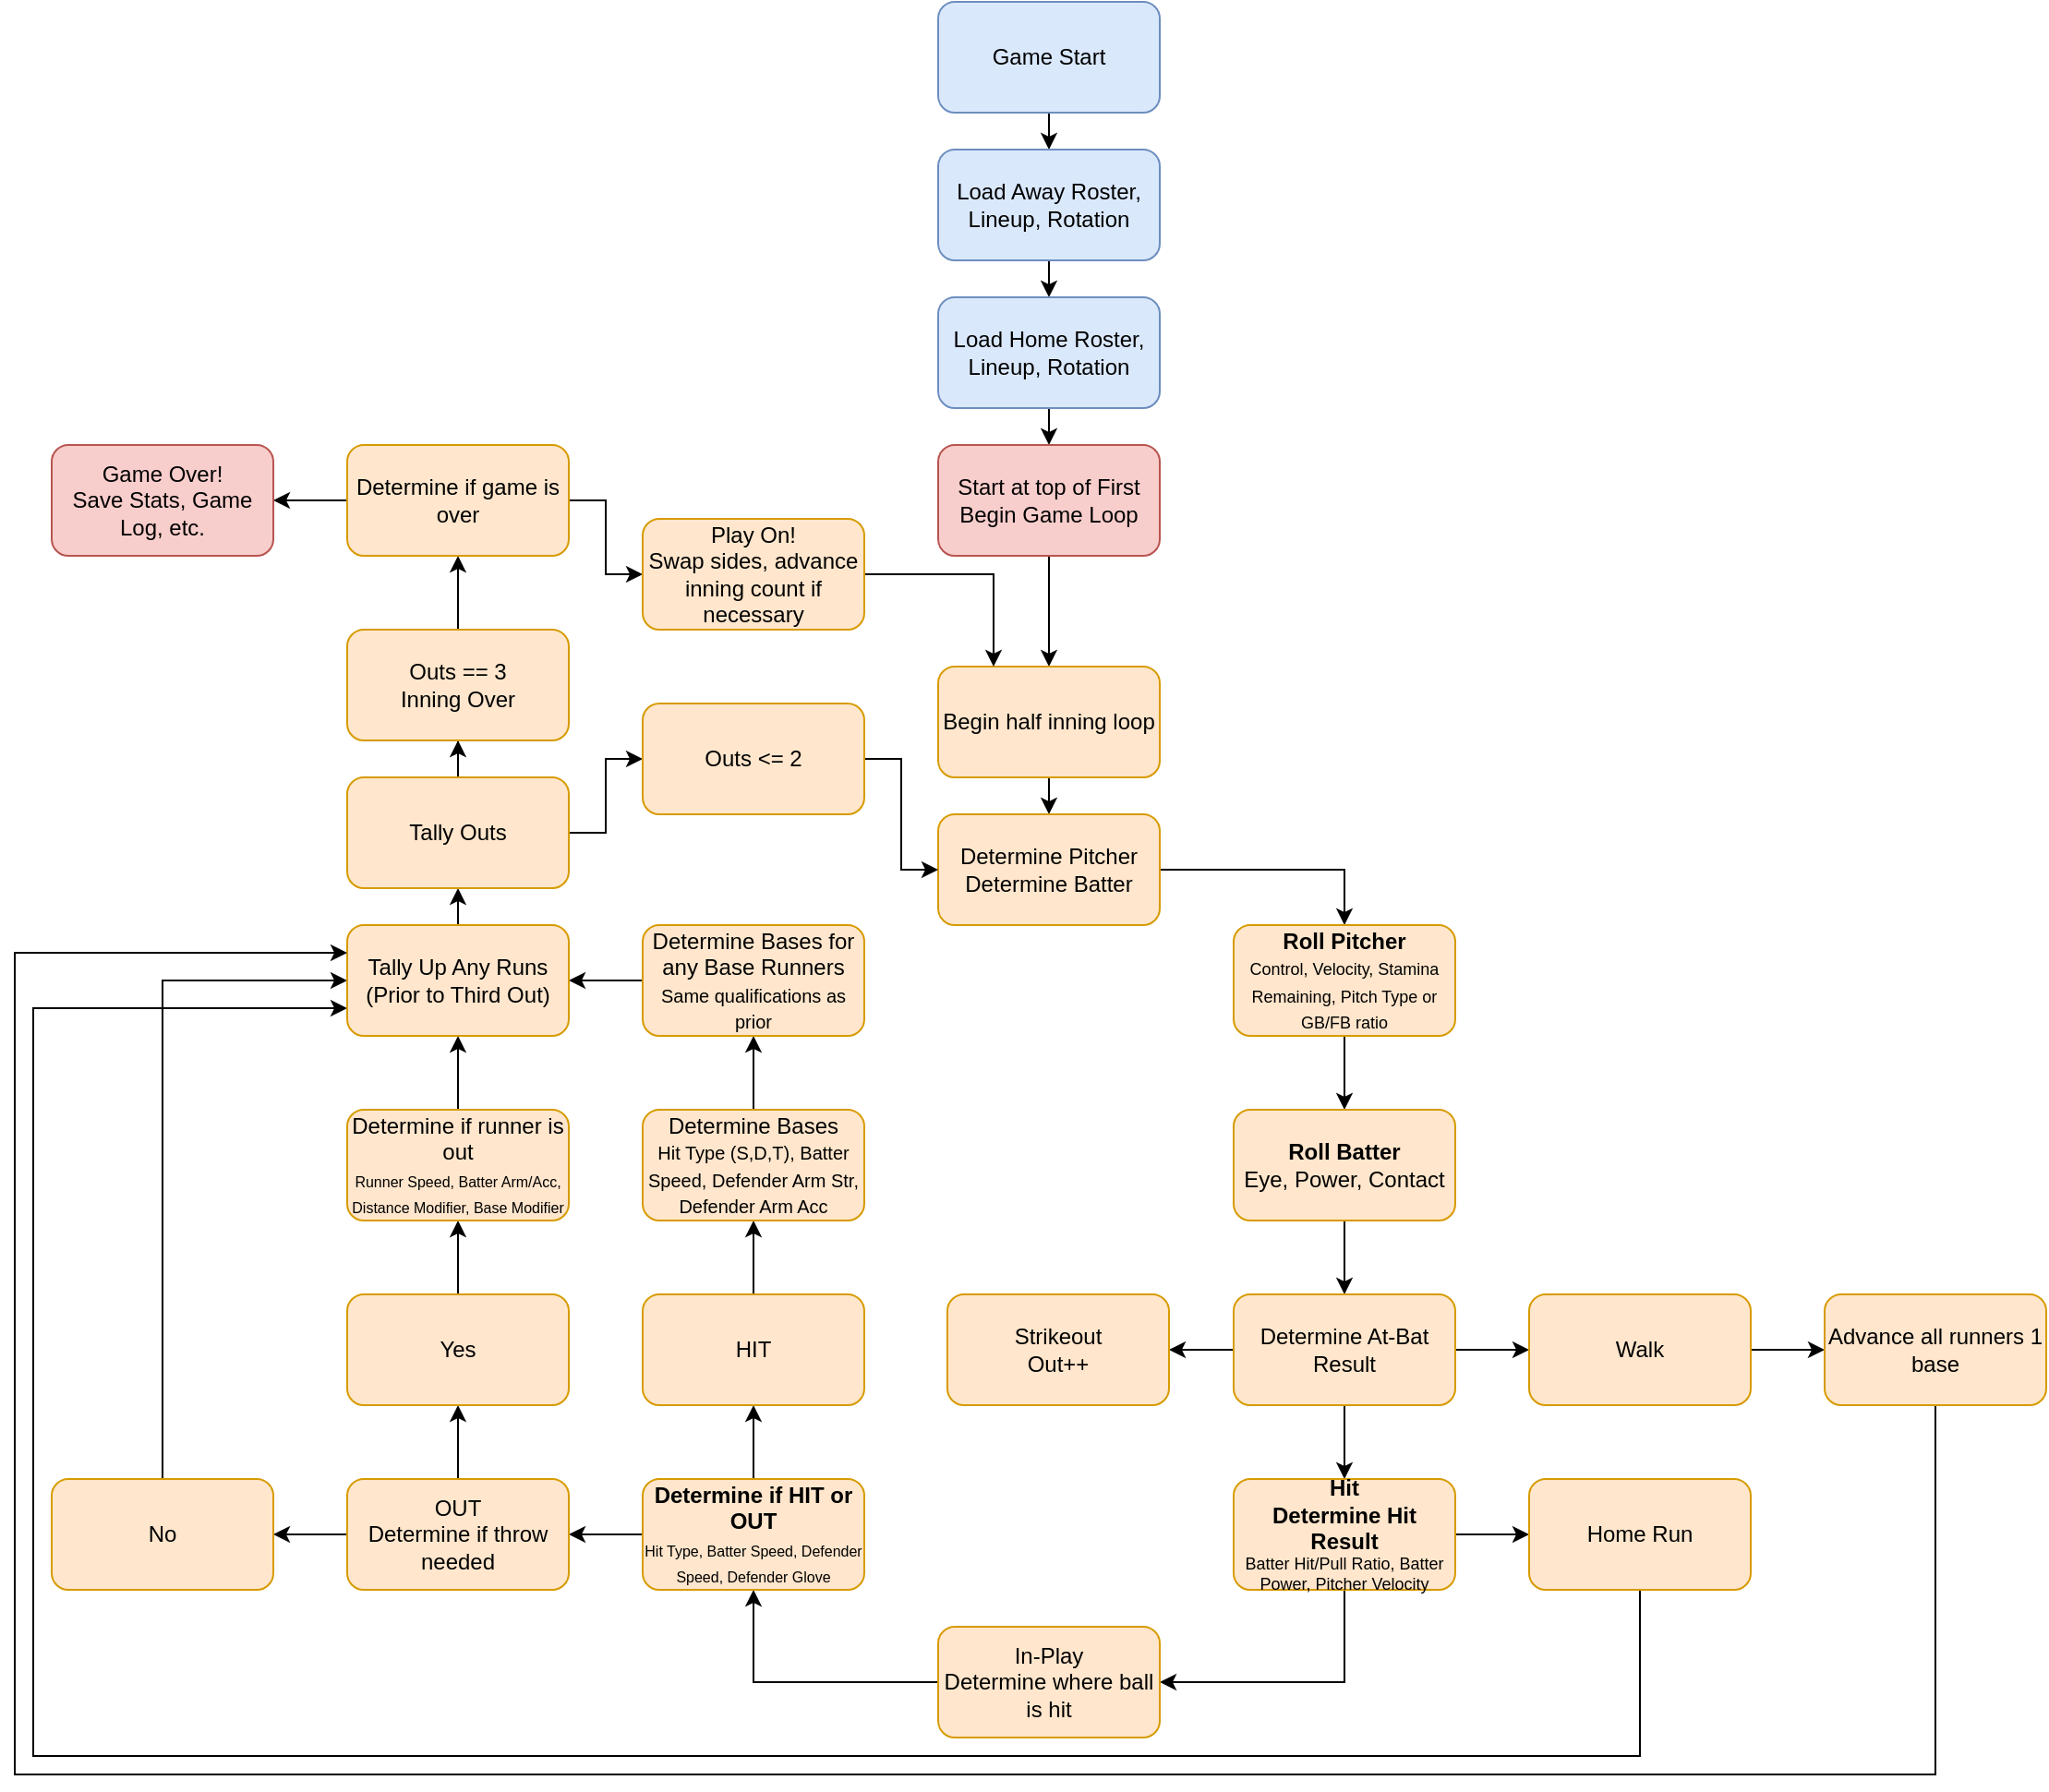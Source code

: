 <mxfile version="22.1.4" type="github">
  <diagram name="Page-1" id="uJzx6AROpPO-cn1wdiMp">
    <mxGraphModel dx="2284" dy="782" grid="1" gridSize="10" guides="1" tooltips="1" connect="1" arrows="1" fold="1" page="1" pageScale="1" pageWidth="850" pageHeight="1100" math="0" shadow="0">
      <root>
        <mxCell id="0" />
        <mxCell id="1" parent="0" />
        <mxCell id="3AJxVv07JlzmyXNLepOK-4" style="edgeStyle=orthogonalEdgeStyle;rounded=0;orthogonalLoop=1;jettySize=auto;html=1;exitX=0.5;exitY=1;exitDx=0;exitDy=0;entryX=0.5;entryY=0;entryDx=0;entryDy=0;" edge="1" parent="1" source="3AJxVv07JlzmyXNLepOK-1" target="3AJxVv07JlzmyXNLepOK-2">
          <mxGeometry relative="1" as="geometry" />
        </mxCell>
        <mxCell id="3AJxVv07JlzmyXNLepOK-1" value="&lt;div&gt;Game Start&lt;/div&gt;" style="rounded=1;whiteSpace=wrap;html=1;fillColor=#dae8fc;strokeColor=#6c8ebf;" vertex="1" parent="1">
          <mxGeometry x="360" y="80" width="120" height="60" as="geometry" />
        </mxCell>
        <mxCell id="3AJxVv07JlzmyXNLepOK-5" style="edgeStyle=orthogonalEdgeStyle;rounded=0;orthogonalLoop=1;jettySize=auto;html=1;exitX=0.5;exitY=1;exitDx=0;exitDy=0;entryX=0.5;entryY=0;entryDx=0;entryDy=0;" edge="1" parent="1" source="3AJxVv07JlzmyXNLepOK-2" target="3AJxVv07JlzmyXNLepOK-3">
          <mxGeometry relative="1" as="geometry" />
        </mxCell>
        <mxCell id="3AJxVv07JlzmyXNLepOK-2" value="Load Away Roster, Lineup, Rotation" style="rounded=1;whiteSpace=wrap;html=1;fillColor=#dae8fc;strokeColor=#6c8ebf;" vertex="1" parent="1">
          <mxGeometry x="360" y="160" width="120" height="60" as="geometry" />
        </mxCell>
        <mxCell id="3AJxVv07JlzmyXNLepOK-7" style="edgeStyle=orthogonalEdgeStyle;rounded=0;orthogonalLoop=1;jettySize=auto;html=1;exitX=0.5;exitY=1;exitDx=0;exitDy=0;entryX=0.5;entryY=0;entryDx=0;entryDy=0;" edge="1" parent="1" source="3AJxVv07JlzmyXNLepOK-3" target="3AJxVv07JlzmyXNLepOK-6">
          <mxGeometry relative="1" as="geometry" />
        </mxCell>
        <mxCell id="3AJxVv07JlzmyXNLepOK-3" value="Load Home Roster, Lineup, Rotation" style="rounded=1;whiteSpace=wrap;html=1;fillColor=#dae8fc;strokeColor=#6c8ebf;" vertex="1" parent="1">
          <mxGeometry x="360" y="240" width="120" height="60" as="geometry" />
        </mxCell>
        <mxCell id="3AJxVv07JlzmyXNLepOK-14" style="edgeStyle=orthogonalEdgeStyle;rounded=0;orthogonalLoop=1;jettySize=auto;html=1;exitX=0.5;exitY=1;exitDx=0;exitDy=0;" edge="1" parent="1" source="3AJxVv07JlzmyXNLepOK-6" target="3AJxVv07JlzmyXNLepOK-13">
          <mxGeometry relative="1" as="geometry" />
        </mxCell>
        <mxCell id="3AJxVv07JlzmyXNLepOK-6" value="&lt;div&gt;Start at top of First&lt;/div&gt;&lt;div&gt;Begin Game Loop&lt;br&gt;&lt;/div&gt;" style="rounded=1;whiteSpace=wrap;html=1;fillColor=#f8cecc;strokeColor=#b85450;" vertex="1" parent="1">
          <mxGeometry x="360" y="320" width="120" height="60" as="geometry" />
        </mxCell>
        <mxCell id="3AJxVv07JlzmyXNLepOK-17" style="edgeStyle=orthogonalEdgeStyle;rounded=0;orthogonalLoop=1;jettySize=auto;html=1;exitX=0.5;exitY=1;exitDx=0;exitDy=0;entryX=0.5;entryY=0;entryDx=0;entryDy=0;" edge="1" parent="1" source="3AJxVv07JlzmyXNLepOK-13" target="3AJxVv07JlzmyXNLepOK-16">
          <mxGeometry relative="1" as="geometry" />
        </mxCell>
        <mxCell id="3AJxVv07JlzmyXNLepOK-13" value="&lt;div&gt;Begin half inning loop&lt;/div&gt;" style="rounded=1;whiteSpace=wrap;html=1;fillColor=#ffe6cc;strokeColor=#d79b00;" vertex="1" parent="1">
          <mxGeometry x="360" y="440" width="120" height="60" as="geometry" />
        </mxCell>
        <mxCell id="3AJxVv07JlzmyXNLepOK-20" style="edgeStyle=orthogonalEdgeStyle;rounded=0;orthogonalLoop=1;jettySize=auto;html=1;exitX=1;exitY=0.5;exitDx=0;exitDy=0;entryX=0.5;entryY=0;entryDx=0;entryDy=0;" edge="1" parent="1" source="3AJxVv07JlzmyXNLepOK-16" target="3AJxVv07JlzmyXNLepOK-18">
          <mxGeometry relative="1" as="geometry" />
        </mxCell>
        <mxCell id="3AJxVv07JlzmyXNLepOK-16" value="&lt;div&gt;Determine Pitcher&lt;/div&gt;&lt;div&gt;Determine Batter&lt;br&gt;&lt;/div&gt;" style="rounded=1;whiteSpace=wrap;html=1;fillColor=#ffe6cc;strokeColor=#d79b00;" vertex="1" parent="1">
          <mxGeometry x="360" y="520" width="120" height="60" as="geometry" />
        </mxCell>
        <mxCell id="3AJxVv07JlzmyXNLepOK-24" style="edgeStyle=orthogonalEdgeStyle;rounded=0;orthogonalLoop=1;jettySize=auto;html=1;exitX=0.5;exitY=1;exitDx=0;exitDy=0;entryX=0.5;entryY=0;entryDx=0;entryDy=0;" edge="1" parent="1" source="3AJxVv07JlzmyXNLepOK-18" target="3AJxVv07JlzmyXNLepOK-23">
          <mxGeometry relative="1" as="geometry" />
        </mxCell>
        <mxCell id="3AJxVv07JlzmyXNLepOK-18" value="&lt;div&gt;&lt;b&gt;Roll Pitcher&lt;/b&gt;&lt;/div&gt;&lt;div&gt;&lt;font style=&quot;font-size: 9px;&quot;&gt;Control, Velocity, Stamina Remaining, Pitch Type or GB/FB ratio&lt;/font&gt;&lt;br&gt;&lt;/div&gt;" style="rounded=1;whiteSpace=wrap;html=1;fillColor=#ffe6cc;strokeColor=#d79b00;" vertex="1" parent="1">
          <mxGeometry x="520" y="580" width="120" height="60" as="geometry" />
        </mxCell>
        <mxCell id="3AJxVv07JlzmyXNLepOK-26" style="edgeStyle=orthogonalEdgeStyle;rounded=0;orthogonalLoop=1;jettySize=auto;html=1;exitX=0.5;exitY=1;exitDx=0;exitDy=0;entryX=0.5;entryY=0;entryDx=0;entryDy=0;" edge="1" parent="1" source="3AJxVv07JlzmyXNLepOK-23" target="3AJxVv07JlzmyXNLepOK-25">
          <mxGeometry relative="1" as="geometry" />
        </mxCell>
        <mxCell id="3AJxVv07JlzmyXNLepOK-23" value="&lt;div&gt;&lt;b&gt;Roll Batter&lt;/b&gt;&lt;/div&gt;&lt;div&gt;Eye, Power, Contact&lt;br&gt;&lt;/div&gt;" style="rounded=1;whiteSpace=wrap;html=1;fillColor=#ffe6cc;strokeColor=#d79b00;" vertex="1" parent="1">
          <mxGeometry x="520" y="680" width="120" height="60" as="geometry" />
        </mxCell>
        <mxCell id="3AJxVv07JlzmyXNLepOK-28" style="edgeStyle=orthogonalEdgeStyle;rounded=0;orthogonalLoop=1;jettySize=auto;html=1;exitX=0;exitY=0.5;exitDx=0;exitDy=0;entryX=1;entryY=0.5;entryDx=0;entryDy=0;" edge="1" parent="1" source="3AJxVv07JlzmyXNLepOK-25" target="3AJxVv07JlzmyXNLepOK-27">
          <mxGeometry relative="1" as="geometry" />
        </mxCell>
        <mxCell id="3AJxVv07JlzmyXNLepOK-30" style="edgeStyle=orthogonalEdgeStyle;rounded=0;orthogonalLoop=1;jettySize=auto;html=1;exitX=1;exitY=0.5;exitDx=0;exitDy=0;entryX=0;entryY=0.5;entryDx=0;entryDy=0;" edge="1" parent="1" source="3AJxVv07JlzmyXNLepOK-25" target="3AJxVv07JlzmyXNLepOK-29">
          <mxGeometry relative="1" as="geometry" />
        </mxCell>
        <mxCell id="3AJxVv07JlzmyXNLepOK-32" style="edgeStyle=orthogonalEdgeStyle;rounded=0;orthogonalLoop=1;jettySize=auto;html=1;exitX=0.5;exitY=1;exitDx=0;exitDy=0;entryX=0.5;entryY=0;entryDx=0;entryDy=0;" edge="1" parent="1" source="3AJxVv07JlzmyXNLepOK-25" target="3AJxVv07JlzmyXNLepOK-31">
          <mxGeometry relative="1" as="geometry" />
        </mxCell>
        <mxCell id="3AJxVv07JlzmyXNLepOK-25" value="Determine At-Bat Result" style="rounded=1;whiteSpace=wrap;html=1;fillColor=#ffe6cc;strokeColor=#d79b00;" vertex="1" parent="1">
          <mxGeometry x="520" y="780" width="120" height="60" as="geometry" />
        </mxCell>
        <mxCell id="3AJxVv07JlzmyXNLepOK-27" value="&lt;div&gt;Strikeout&lt;/div&gt;&lt;div&gt;Out++&lt;/div&gt;" style="rounded=1;whiteSpace=wrap;html=1;fillColor=#ffe6cc;strokeColor=#d79b00;" vertex="1" parent="1">
          <mxGeometry x="365" y="780" width="120" height="60" as="geometry" />
        </mxCell>
        <mxCell id="3AJxVv07JlzmyXNLepOK-64" style="edgeStyle=orthogonalEdgeStyle;rounded=0;orthogonalLoop=1;jettySize=auto;html=1;exitX=1;exitY=0.5;exitDx=0;exitDy=0;entryX=0;entryY=0.5;entryDx=0;entryDy=0;" edge="1" parent="1" source="3AJxVv07JlzmyXNLepOK-29" target="3AJxVv07JlzmyXNLepOK-63">
          <mxGeometry relative="1" as="geometry" />
        </mxCell>
        <mxCell id="3AJxVv07JlzmyXNLepOK-29" value="Walk" style="rounded=1;whiteSpace=wrap;html=1;fillColor=#ffe6cc;strokeColor=#d79b00;" vertex="1" parent="1">
          <mxGeometry x="680" y="780" width="120" height="60" as="geometry" />
        </mxCell>
        <mxCell id="3AJxVv07JlzmyXNLepOK-35" style="edgeStyle=orthogonalEdgeStyle;rounded=0;orthogonalLoop=1;jettySize=auto;html=1;exitX=0.5;exitY=1;exitDx=0;exitDy=0;entryX=1;entryY=0.5;entryDx=0;entryDy=0;" edge="1" parent="1" source="3AJxVv07JlzmyXNLepOK-31" target="3AJxVv07JlzmyXNLepOK-34">
          <mxGeometry relative="1" as="geometry" />
        </mxCell>
        <mxCell id="3AJxVv07JlzmyXNLepOK-37" style="edgeStyle=orthogonalEdgeStyle;rounded=0;orthogonalLoop=1;jettySize=auto;html=1;exitX=1;exitY=0.5;exitDx=0;exitDy=0;entryX=0;entryY=0.5;entryDx=0;entryDy=0;" edge="1" parent="1" source="3AJxVv07JlzmyXNLepOK-31" target="3AJxVv07JlzmyXNLepOK-36">
          <mxGeometry relative="1" as="geometry" />
        </mxCell>
        <mxCell id="3AJxVv07JlzmyXNLepOK-31" value="&lt;div&gt;&lt;b&gt;Hit&lt;/b&gt;&lt;/div&gt;&lt;div&gt;&lt;b&gt;Determine Hit Result&lt;/b&gt;&lt;/div&gt;&lt;div style=&quot;font-size: 9px;&quot;&gt;Batter Hit/Pull Ratio, Batter Power, Pitcher Velocity&lt;br&gt;&lt;/div&gt;" style="rounded=1;whiteSpace=wrap;html=1;fillColor=#ffe6cc;strokeColor=#d79b00;" vertex="1" parent="1">
          <mxGeometry x="520" y="880" width="120" height="60" as="geometry" />
        </mxCell>
        <mxCell id="3AJxVv07JlzmyXNLepOK-42" style="edgeStyle=orthogonalEdgeStyle;rounded=0;orthogonalLoop=1;jettySize=auto;html=1;exitX=0;exitY=0.5;exitDx=0;exitDy=0;entryX=0.5;entryY=1;entryDx=0;entryDy=0;" edge="1" parent="1" source="3AJxVv07JlzmyXNLepOK-34" target="3AJxVv07JlzmyXNLepOK-41">
          <mxGeometry relative="1" as="geometry" />
        </mxCell>
        <mxCell id="3AJxVv07JlzmyXNLepOK-34" value="&lt;div&gt;In-Play&lt;/div&gt;&lt;div&gt;Determine where ball is hit&lt;br&gt;&lt;/div&gt;" style="rounded=1;whiteSpace=wrap;html=1;fillColor=#ffe6cc;strokeColor=#d79b00;" vertex="1" parent="1">
          <mxGeometry x="360" y="960" width="120" height="60" as="geometry" />
        </mxCell>
        <mxCell id="3AJxVv07JlzmyXNLepOK-62" style="edgeStyle=orthogonalEdgeStyle;rounded=0;orthogonalLoop=1;jettySize=auto;html=1;exitX=0.5;exitY=1;exitDx=0;exitDy=0;entryX=0;entryY=0.75;entryDx=0;entryDy=0;" edge="1" parent="1" source="3AJxVv07JlzmyXNLepOK-36" target="3AJxVv07JlzmyXNLepOK-57">
          <mxGeometry relative="1" as="geometry">
            <Array as="points">
              <mxPoint x="740" y="1030" />
              <mxPoint x="-130" y="1030" />
              <mxPoint x="-130" y="625" />
            </Array>
          </mxGeometry>
        </mxCell>
        <mxCell id="3AJxVv07JlzmyXNLepOK-36" value="Home Run" style="rounded=1;whiteSpace=wrap;html=1;fillColor=#ffe6cc;strokeColor=#d79b00;" vertex="1" parent="1">
          <mxGeometry x="680" y="880" width="120" height="60" as="geometry" />
        </mxCell>
        <mxCell id="3AJxVv07JlzmyXNLepOK-44" style="edgeStyle=orthogonalEdgeStyle;rounded=0;orthogonalLoop=1;jettySize=auto;html=1;exitX=0;exitY=0.5;exitDx=0;exitDy=0;entryX=1;entryY=0.5;entryDx=0;entryDy=0;" edge="1" parent="1" source="3AJxVv07JlzmyXNLepOK-41" target="3AJxVv07JlzmyXNLepOK-43">
          <mxGeometry relative="1" as="geometry" />
        </mxCell>
        <mxCell id="3AJxVv07JlzmyXNLepOK-50" style="edgeStyle=orthogonalEdgeStyle;rounded=0;orthogonalLoop=1;jettySize=auto;html=1;exitX=0.5;exitY=0;exitDx=0;exitDy=0;" edge="1" parent="1" source="3AJxVv07JlzmyXNLepOK-41" target="3AJxVv07JlzmyXNLepOK-49">
          <mxGeometry relative="1" as="geometry" />
        </mxCell>
        <mxCell id="3AJxVv07JlzmyXNLepOK-41" value="&lt;div&gt;&lt;b&gt;Determine if HIT or OUT&lt;/b&gt;&lt;/div&gt;&lt;div&gt;&lt;font style=&quot;font-size: 8px;&quot;&gt;Hit Type, Batter Speed, Defender Speed, Defender Glove&lt;/font&gt;&lt;br&gt;&lt;/div&gt;" style="rounded=1;whiteSpace=wrap;html=1;fillColor=#ffe6cc;strokeColor=#d79b00;" vertex="1" parent="1">
          <mxGeometry x="200" y="880" width="120" height="60" as="geometry" />
        </mxCell>
        <mxCell id="3AJxVv07JlzmyXNLepOK-46" style="edgeStyle=orthogonalEdgeStyle;rounded=0;orthogonalLoop=1;jettySize=auto;html=1;exitX=0.5;exitY=0;exitDx=0;exitDy=0;entryX=0.5;entryY=1;entryDx=0;entryDy=0;" edge="1" parent="1" source="3AJxVv07JlzmyXNLepOK-43" target="3AJxVv07JlzmyXNLepOK-45">
          <mxGeometry relative="1" as="geometry" />
        </mxCell>
        <mxCell id="3AJxVv07JlzmyXNLepOK-48" style="edgeStyle=orthogonalEdgeStyle;rounded=0;orthogonalLoop=1;jettySize=auto;html=1;exitX=0;exitY=0.5;exitDx=0;exitDy=0;entryX=1;entryY=0.5;entryDx=0;entryDy=0;" edge="1" parent="1" source="3AJxVv07JlzmyXNLepOK-43" target="3AJxVv07JlzmyXNLepOK-47">
          <mxGeometry relative="1" as="geometry" />
        </mxCell>
        <mxCell id="3AJxVv07JlzmyXNLepOK-43" value="&lt;div&gt;OUT&lt;/div&gt;&lt;div&gt;Determine if throw needed&lt;br&gt;&lt;/div&gt;" style="rounded=1;whiteSpace=wrap;html=1;fillColor=#ffe6cc;strokeColor=#d79b00;" vertex="1" parent="1">
          <mxGeometry x="40" y="880" width="120" height="60" as="geometry" />
        </mxCell>
        <mxCell id="3AJxVv07JlzmyXNLepOK-56" style="edgeStyle=orthogonalEdgeStyle;rounded=0;orthogonalLoop=1;jettySize=auto;html=1;exitX=0.5;exitY=0;exitDx=0;exitDy=0;entryX=0.5;entryY=1;entryDx=0;entryDy=0;" edge="1" parent="1" source="3AJxVv07JlzmyXNLepOK-45" target="3AJxVv07JlzmyXNLepOK-55">
          <mxGeometry relative="1" as="geometry" />
        </mxCell>
        <mxCell id="3AJxVv07JlzmyXNLepOK-45" value="Yes" style="rounded=1;whiteSpace=wrap;html=1;fillColor=#ffe6cc;strokeColor=#d79b00;" vertex="1" parent="1">
          <mxGeometry x="40" y="780" width="120" height="60" as="geometry" />
        </mxCell>
        <mxCell id="3AJxVv07JlzmyXNLepOK-58" style="edgeStyle=orthogonalEdgeStyle;rounded=0;orthogonalLoop=1;jettySize=auto;html=1;exitX=0.5;exitY=0;exitDx=0;exitDy=0;entryX=0;entryY=0.5;entryDx=0;entryDy=0;" edge="1" parent="1" source="3AJxVv07JlzmyXNLepOK-47" target="3AJxVv07JlzmyXNLepOK-57">
          <mxGeometry relative="1" as="geometry" />
        </mxCell>
        <mxCell id="3AJxVv07JlzmyXNLepOK-47" value="No" style="rounded=1;whiteSpace=wrap;html=1;fillColor=#ffe6cc;strokeColor=#d79b00;" vertex="1" parent="1">
          <mxGeometry x="-120" y="880" width="120" height="60" as="geometry" />
        </mxCell>
        <mxCell id="3AJxVv07JlzmyXNLepOK-52" style="edgeStyle=orthogonalEdgeStyle;rounded=0;orthogonalLoop=1;jettySize=auto;html=1;exitX=0.5;exitY=0;exitDx=0;exitDy=0;entryX=0.5;entryY=1;entryDx=0;entryDy=0;" edge="1" parent="1" source="3AJxVv07JlzmyXNLepOK-49" target="3AJxVv07JlzmyXNLepOK-51">
          <mxGeometry relative="1" as="geometry" />
        </mxCell>
        <mxCell id="3AJxVv07JlzmyXNLepOK-49" value="&lt;div&gt;HIT&lt;/div&gt;" style="rounded=1;whiteSpace=wrap;html=1;fillColor=#ffe6cc;strokeColor=#d79b00;" vertex="1" parent="1">
          <mxGeometry x="200" y="780" width="120" height="60" as="geometry" />
        </mxCell>
        <mxCell id="3AJxVv07JlzmyXNLepOK-54" style="edgeStyle=orthogonalEdgeStyle;rounded=0;orthogonalLoop=1;jettySize=auto;html=1;exitX=0.5;exitY=0;exitDx=0;exitDy=0;entryX=0.5;entryY=1;entryDx=0;entryDy=0;" edge="1" parent="1" source="3AJxVv07JlzmyXNLepOK-51" target="3AJxVv07JlzmyXNLepOK-53">
          <mxGeometry relative="1" as="geometry" />
        </mxCell>
        <mxCell id="3AJxVv07JlzmyXNLepOK-51" value="&lt;div&gt;Determine Bases&lt;/div&gt;&lt;div&gt;&lt;font style=&quot;font-size: 10px;&quot;&gt;Hit Type (S,D,T), Batter Speed, Defender Arm Str, Defender Arm Acc&lt;/font&gt;&lt;/div&gt;" style="rounded=1;whiteSpace=wrap;html=1;fillColor=#ffe6cc;strokeColor=#d79b00;" vertex="1" parent="1">
          <mxGeometry x="200" y="680" width="120" height="60" as="geometry" />
        </mxCell>
        <mxCell id="3AJxVv07JlzmyXNLepOK-61" style="edgeStyle=orthogonalEdgeStyle;rounded=0;orthogonalLoop=1;jettySize=auto;html=1;exitX=0;exitY=0.5;exitDx=0;exitDy=0;entryX=1;entryY=0.5;entryDx=0;entryDy=0;" edge="1" parent="1" source="3AJxVv07JlzmyXNLepOK-53" target="3AJxVv07JlzmyXNLepOK-57">
          <mxGeometry relative="1" as="geometry" />
        </mxCell>
        <mxCell id="3AJxVv07JlzmyXNLepOK-53" value="&lt;div&gt;Determine Bases for any Base Runners&lt;/div&gt;&lt;div&gt;&lt;font style=&quot;font-size: 10px;&quot;&gt;Same qualifications as prior&lt;/font&gt;&lt;br&gt;&lt;/div&gt;" style="rounded=1;whiteSpace=wrap;html=1;fillColor=#ffe6cc;strokeColor=#d79b00;" vertex="1" parent="1">
          <mxGeometry x="200" y="580" width="120" height="60" as="geometry" />
        </mxCell>
        <mxCell id="3AJxVv07JlzmyXNLepOK-60" style="edgeStyle=orthogonalEdgeStyle;rounded=0;orthogonalLoop=1;jettySize=auto;html=1;exitX=0.5;exitY=0;exitDx=0;exitDy=0;entryX=0.5;entryY=1;entryDx=0;entryDy=0;" edge="1" parent="1" source="3AJxVv07JlzmyXNLepOK-55" target="3AJxVv07JlzmyXNLepOK-57">
          <mxGeometry relative="1" as="geometry" />
        </mxCell>
        <mxCell id="3AJxVv07JlzmyXNLepOK-55" value="&lt;div&gt;Determine if runner is out&lt;/div&gt;&lt;div&gt;&lt;font style=&quot;font-size: 8px;&quot;&gt;Runner Speed, Batter Arm/Acc, Distance Modifier, Base Modifier&lt;/font&gt;&lt;br&gt;&lt;/div&gt;" style="rounded=1;whiteSpace=wrap;html=1;fillColor=#ffe6cc;strokeColor=#d79b00;" vertex="1" parent="1">
          <mxGeometry x="40" y="680" width="120" height="60" as="geometry" />
        </mxCell>
        <mxCell id="3AJxVv07JlzmyXNLepOK-67" style="edgeStyle=orthogonalEdgeStyle;rounded=0;orthogonalLoop=1;jettySize=auto;html=1;exitX=0.5;exitY=0;exitDx=0;exitDy=0;entryX=0.5;entryY=1;entryDx=0;entryDy=0;" edge="1" parent="1" source="3AJxVv07JlzmyXNLepOK-57" target="3AJxVv07JlzmyXNLepOK-66">
          <mxGeometry relative="1" as="geometry" />
        </mxCell>
        <mxCell id="3AJxVv07JlzmyXNLepOK-57" value="&lt;div&gt;Tally Up Any Runs (Prior to Third Out)&lt;/div&gt;" style="rounded=1;whiteSpace=wrap;html=1;fillColor=#ffe6cc;strokeColor=#d79b00;" vertex="1" parent="1">
          <mxGeometry x="40" y="580" width="120" height="60" as="geometry" />
        </mxCell>
        <mxCell id="3AJxVv07JlzmyXNLepOK-65" style="edgeStyle=orthogonalEdgeStyle;rounded=0;orthogonalLoop=1;jettySize=auto;html=1;exitX=0.5;exitY=1;exitDx=0;exitDy=0;entryX=0;entryY=0.25;entryDx=0;entryDy=0;" edge="1" parent="1" source="3AJxVv07JlzmyXNLepOK-63" target="3AJxVv07JlzmyXNLepOK-57">
          <mxGeometry relative="1" as="geometry">
            <Array as="points">
              <mxPoint x="900" y="1040" />
              <mxPoint x="-140" y="1040" />
              <mxPoint x="-140" y="595" />
            </Array>
          </mxGeometry>
        </mxCell>
        <mxCell id="3AJxVv07JlzmyXNLepOK-63" value="Advance all runners 1 base" style="rounded=1;whiteSpace=wrap;html=1;fillColor=#ffe6cc;strokeColor=#d79b00;" vertex="1" parent="1">
          <mxGeometry x="840" y="780" width="120" height="60" as="geometry" />
        </mxCell>
        <mxCell id="3AJxVv07JlzmyXNLepOK-69" style="edgeStyle=orthogonalEdgeStyle;rounded=0;orthogonalLoop=1;jettySize=auto;html=1;exitX=0.5;exitY=0;exitDx=0;exitDy=0;" edge="1" parent="1" source="3AJxVv07JlzmyXNLepOK-66" target="3AJxVv07JlzmyXNLepOK-68">
          <mxGeometry relative="1" as="geometry" />
        </mxCell>
        <mxCell id="3AJxVv07JlzmyXNLepOK-71" style="edgeStyle=orthogonalEdgeStyle;rounded=0;orthogonalLoop=1;jettySize=auto;html=1;exitX=1;exitY=0.5;exitDx=0;exitDy=0;entryX=0;entryY=0.5;entryDx=0;entryDy=0;" edge="1" parent="1" source="3AJxVv07JlzmyXNLepOK-66" target="3AJxVv07JlzmyXNLepOK-70">
          <mxGeometry relative="1" as="geometry" />
        </mxCell>
        <mxCell id="3AJxVv07JlzmyXNLepOK-66" value="&lt;div&gt;Tally Outs&lt;br&gt;&lt;/div&gt;" style="rounded=1;whiteSpace=wrap;html=1;fillColor=#ffe6cc;strokeColor=#d79b00;" vertex="1" parent="1">
          <mxGeometry x="40" y="500" width="120" height="60" as="geometry" />
        </mxCell>
        <mxCell id="3AJxVv07JlzmyXNLepOK-77" style="edgeStyle=orthogonalEdgeStyle;rounded=0;orthogonalLoop=1;jettySize=auto;html=1;exitX=0.5;exitY=0;exitDx=0;exitDy=0;" edge="1" parent="1" source="3AJxVv07JlzmyXNLepOK-68" target="3AJxVv07JlzmyXNLepOK-73">
          <mxGeometry relative="1" as="geometry" />
        </mxCell>
        <mxCell id="3AJxVv07JlzmyXNLepOK-68" value="&lt;div&gt;Outs == 3&lt;/div&gt;&lt;div&gt;Inning Over&lt;/div&gt;" style="rounded=1;whiteSpace=wrap;html=1;fillColor=#ffe6cc;strokeColor=#d79b00;" vertex="1" parent="1">
          <mxGeometry x="40" y="420" width="120" height="60" as="geometry" />
        </mxCell>
        <mxCell id="3AJxVv07JlzmyXNLepOK-72" style="edgeStyle=orthogonalEdgeStyle;rounded=0;orthogonalLoop=1;jettySize=auto;html=1;exitX=1;exitY=0.5;exitDx=0;exitDy=0;entryX=0;entryY=0.5;entryDx=0;entryDy=0;" edge="1" parent="1" source="3AJxVv07JlzmyXNLepOK-70" target="3AJxVv07JlzmyXNLepOK-16">
          <mxGeometry relative="1" as="geometry" />
        </mxCell>
        <mxCell id="3AJxVv07JlzmyXNLepOK-70" value="Outs &amp;lt;= 2" style="rounded=1;whiteSpace=wrap;html=1;fillColor=#ffe6cc;strokeColor=#d79b00;" vertex="1" parent="1">
          <mxGeometry x="200" y="460" width="120" height="60" as="geometry" />
        </mxCell>
        <mxCell id="3AJxVv07JlzmyXNLepOK-75" style="edgeStyle=orthogonalEdgeStyle;rounded=0;orthogonalLoop=1;jettySize=auto;html=1;exitX=1;exitY=0.5;exitDx=0;exitDy=0;entryX=0;entryY=0.5;entryDx=0;entryDy=0;" edge="1" parent="1" source="3AJxVv07JlzmyXNLepOK-73" target="3AJxVv07JlzmyXNLepOK-74">
          <mxGeometry relative="1" as="geometry" />
        </mxCell>
        <mxCell id="3AJxVv07JlzmyXNLepOK-79" style="edgeStyle=orthogonalEdgeStyle;rounded=0;orthogonalLoop=1;jettySize=auto;html=1;exitX=0;exitY=0.5;exitDx=0;exitDy=0;entryX=1;entryY=0.5;entryDx=0;entryDy=0;" edge="1" parent="1" source="3AJxVv07JlzmyXNLepOK-73" target="3AJxVv07JlzmyXNLepOK-78">
          <mxGeometry relative="1" as="geometry" />
        </mxCell>
        <mxCell id="3AJxVv07JlzmyXNLepOK-73" value="Determine if game is over" style="rounded=1;whiteSpace=wrap;html=1;fillColor=#ffe6cc;strokeColor=#d79b00;" vertex="1" parent="1">
          <mxGeometry x="40" y="320" width="120" height="60" as="geometry" />
        </mxCell>
        <mxCell id="3AJxVv07JlzmyXNLepOK-76" style="edgeStyle=orthogonalEdgeStyle;rounded=0;orthogonalLoop=1;jettySize=auto;html=1;exitX=1;exitY=0.5;exitDx=0;exitDy=0;entryX=0.25;entryY=0;entryDx=0;entryDy=0;" edge="1" parent="1" source="3AJxVv07JlzmyXNLepOK-74" target="3AJxVv07JlzmyXNLepOK-13">
          <mxGeometry relative="1" as="geometry" />
        </mxCell>
        <mxCell id="3AJxVv07JlzmyXNLepOK-74" value="&lt;div&gt;Play On!&lt;/div&gt;&lt;div&gt;Swap sides, advance inning count if necessary&lt;br&gt;&lt;/div&gt;" style="rounded=1;whiteSpace=wrap;html=1;fillColor=#ffe6cc;strokeColor=#d79b00;" vertex="1" parent="1">
          <mxGeometry x="200" y="360" width="120" height="60" as="geometry" />
        </mxCell>
        <mxCell id="3AJxVv07JlzmyXNLepOK-78" value="&lt;div&gt;Game Over!&lt;/div&gt;&lt;div&gt;Save Stats, Game Log, etc.&lt;br&gt;&lt;/div&gt;" style="rounded=1;whiteSpace=wrap;html=1;fillColor=#f8cecc;strokeColor=#b85450;" vertex="1" parent="1">
          <mxGeometry x="-120" y="320" width="120" height="60" as="geometry" />
        </mxCell>
      </root>
    </mxGraphModel>
  </diagram>
</mxfile>
